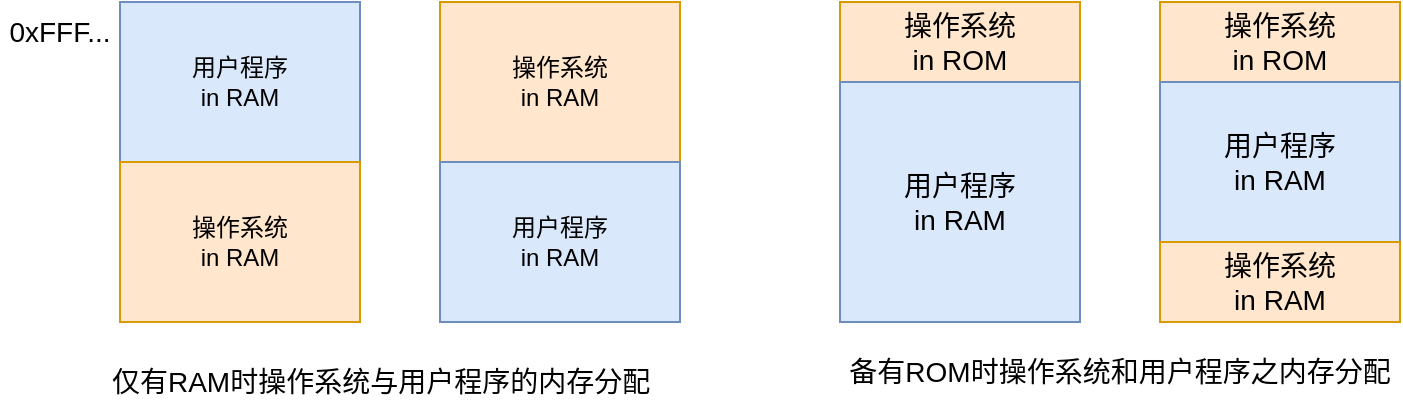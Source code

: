 <mxfile version="19.0.2" type="github">
  <diagram id="90Nq6x2tdCnxJy_07rz6" name="内存管理">
    <mxGraphModel dx="796" dy="461" grid="1" gridSize="10" guides="1" tooltips="1" connect="1" arrows="1" fold="1" page="1" pageScale="1" pageWidth="827" pageHeight="1169" math="0" shadow="0">
      <root>
        <mxCell id="0" />
        <mxCell id="1" parent="0" />
        <mxCell id="QtSbq6Br4k7f91_72cH2-1" value="用户程序&lt;br&gt;in RAM" style="rounded=0;whiteSpace=wrap;html=1;fillColor=#dae8fc;strokeColor=#6c8ebf;" vertex="1" parent="1">
          <mxGeometry x="80" y="40" width="120" height="80" as="geometry" />
        </mxCell>
        <mxCell id="QtSbq6Br4k7f91_72cH2-2" value="&lt;span style=&quot;&quot;&gt;操作系统&lt;/span&gt;&lt;br style=&quot;&quot;&gt;&lt;span style=&quot;&quot;&gt;in RAM&lt;/span&gt;" style="rounded=0;whiteSpace=wrap;html=1;fillColor=#ffe6cc;strokeColor=#d79b00;" vertex="1" parent="1">
          <mxGeometry x="80" y="120" width="120" height="80" as="geometry" />
        </mxCell>
        <mxCell id="QtSbq6Br4k7f91_72cH2-3" value="操作系统&lt;br&gt;in RAM" style="rounded=0;whiteSpace=wrap;html=1;fillColor=#ffe6cc;strokeColor=#d79b00;" vertex="1" parent="1">
          <mxGeometry x="240" y="40" width="120" height="80" as="geometry" />
        </mxCell>
        <mxCell id="QtSbq6Br4k7f91_72cH2-4" value="&lt;span style=&quot;&quot;&gt;用户程序&lt;/span&gt;&lt;br style=&quot;&quot;&gt;&lt;span style=&quot;&quot;&gt;in RAM&lt;/span&gt;" style="rounded=0;whiteSpace=wrap;html=1;fillColor=#dae8fc;strokeColor=#6c8ebf;" vertex="1" parent="1">
          <mxGeometry x="240" y="120" width="120" height="80" as="geometry" />
        </mxCell>
        <mxCell id="QtSbq6Br4k7f91_72cH2-5" value="&lt;font style=&quot;font-size: 14px;&quot;&gt;仅有RAM时操作系统与用户程序的内存分配&lt;/font&gt;" style="text;html=1;align=center;verticalAlign=middle;resizable=0;points=[];autosize=1;strokeColor=none;fillColor=none;" vertex="1" parent="1">
          <mxGeometry x="70" y="220" width="280" height="20" as="geometry" />
        </mxCell>
        <mxCell id="QtSbq6Br4k7f91_72cH2-6" value="0xFFF..." style="text;html=1;strokeColor=none;fillColor=none;align=center;verticalAlign=middle;whiteSpace=wrap;rounded=0;fontSize=14;" vertex="1" parent="1">
          <mxGeometry x="20" y="40" width="60" height="30" as="geometry" />
        </mxCell>
        <mxCell id="QtSbq6Br4k7f91_72cH2-7" value="操作系统&lt;br&gt;in ROM" style="rounded=0;whiteSpace=wrap;html=1;fontSize=14;fillColor=#ffe6cc;strokeColor=#d79b00;" vertex="1" parent="1">
          <mxGeometry x="440" y="40" width="120" height="40" as="geometry" />
        </mxCell>
        <mxCell id="QtSbq6Br4k7f91_72cH2-8" value="用户程序&lt;br&gt;in RAM" style="rounded=0;whiteSpace=wrap;html=1;fontSize=14;fillColor=#dae8fc;strokeColor=#6c8ebf;" vertex="1" parent="1">
          <mxGeometry x="440" y="80" width="120" height="120" as="geometry" />
        </mxCell>
        <mxCell id="QtSbq6Br4k7f91_72cH2-9" value="操作系统&lt;br&gt;in ROM" style="rounded=0;whiteSpace=wrap;html=1;fontSize=14;fillColor=#ffe6cc;strokeColor=#d79b00;" vertex="1" parent="1">
          <mxGeometry x="600" y="40" width="120" height="40" as="geometry" />
        </mxCell>
        <mxCell id="QtSbq6Br4k7f91_72cH2-10" value="用户程序&lt;br&gt;in RAM" style="rounded=0;whiteSpace=wrap;html=1;fontSize=14;fillColor=#dae8fc;strokeColor=#6c8ebf;" vertex="1" parent="1">
          <mxGeometry x="600" y="80" width="120" height="80" as="geometry" />
        </mxCell>
        <mxCell id="QtSbq6Br4k7f91_72cH2-11" value="操作系统&lt;br&gt;in RAM" style="rounded=0;whiteSpace=wrap;html=1;fontSize=14;fillColor=#ffe6cc;strokeColor=#d79b00;" vertex="1" parent="1">
          <mxGeometry x="600" y="160" width="120" height="40" as="geometry" />
        </mxCell>
        <mxCell id="QtSbq6Br4k7f91_72cH2-12" value="备有ROM时操作系统和用户程序之内存分配" style="text;html=1;strokeColor=none;fillColor=none;align=center;verticalAlign=middle;whiteSpace=wrap;rounded=0;fontSize=14;" vertex="1" parent="1">
          <mxGeometry x="440" y="210" width="280" height="30" as="geometry" />
        </mxCell>
      </root>
    </mxGraphModel>
  </diagram>
</mxfile>

